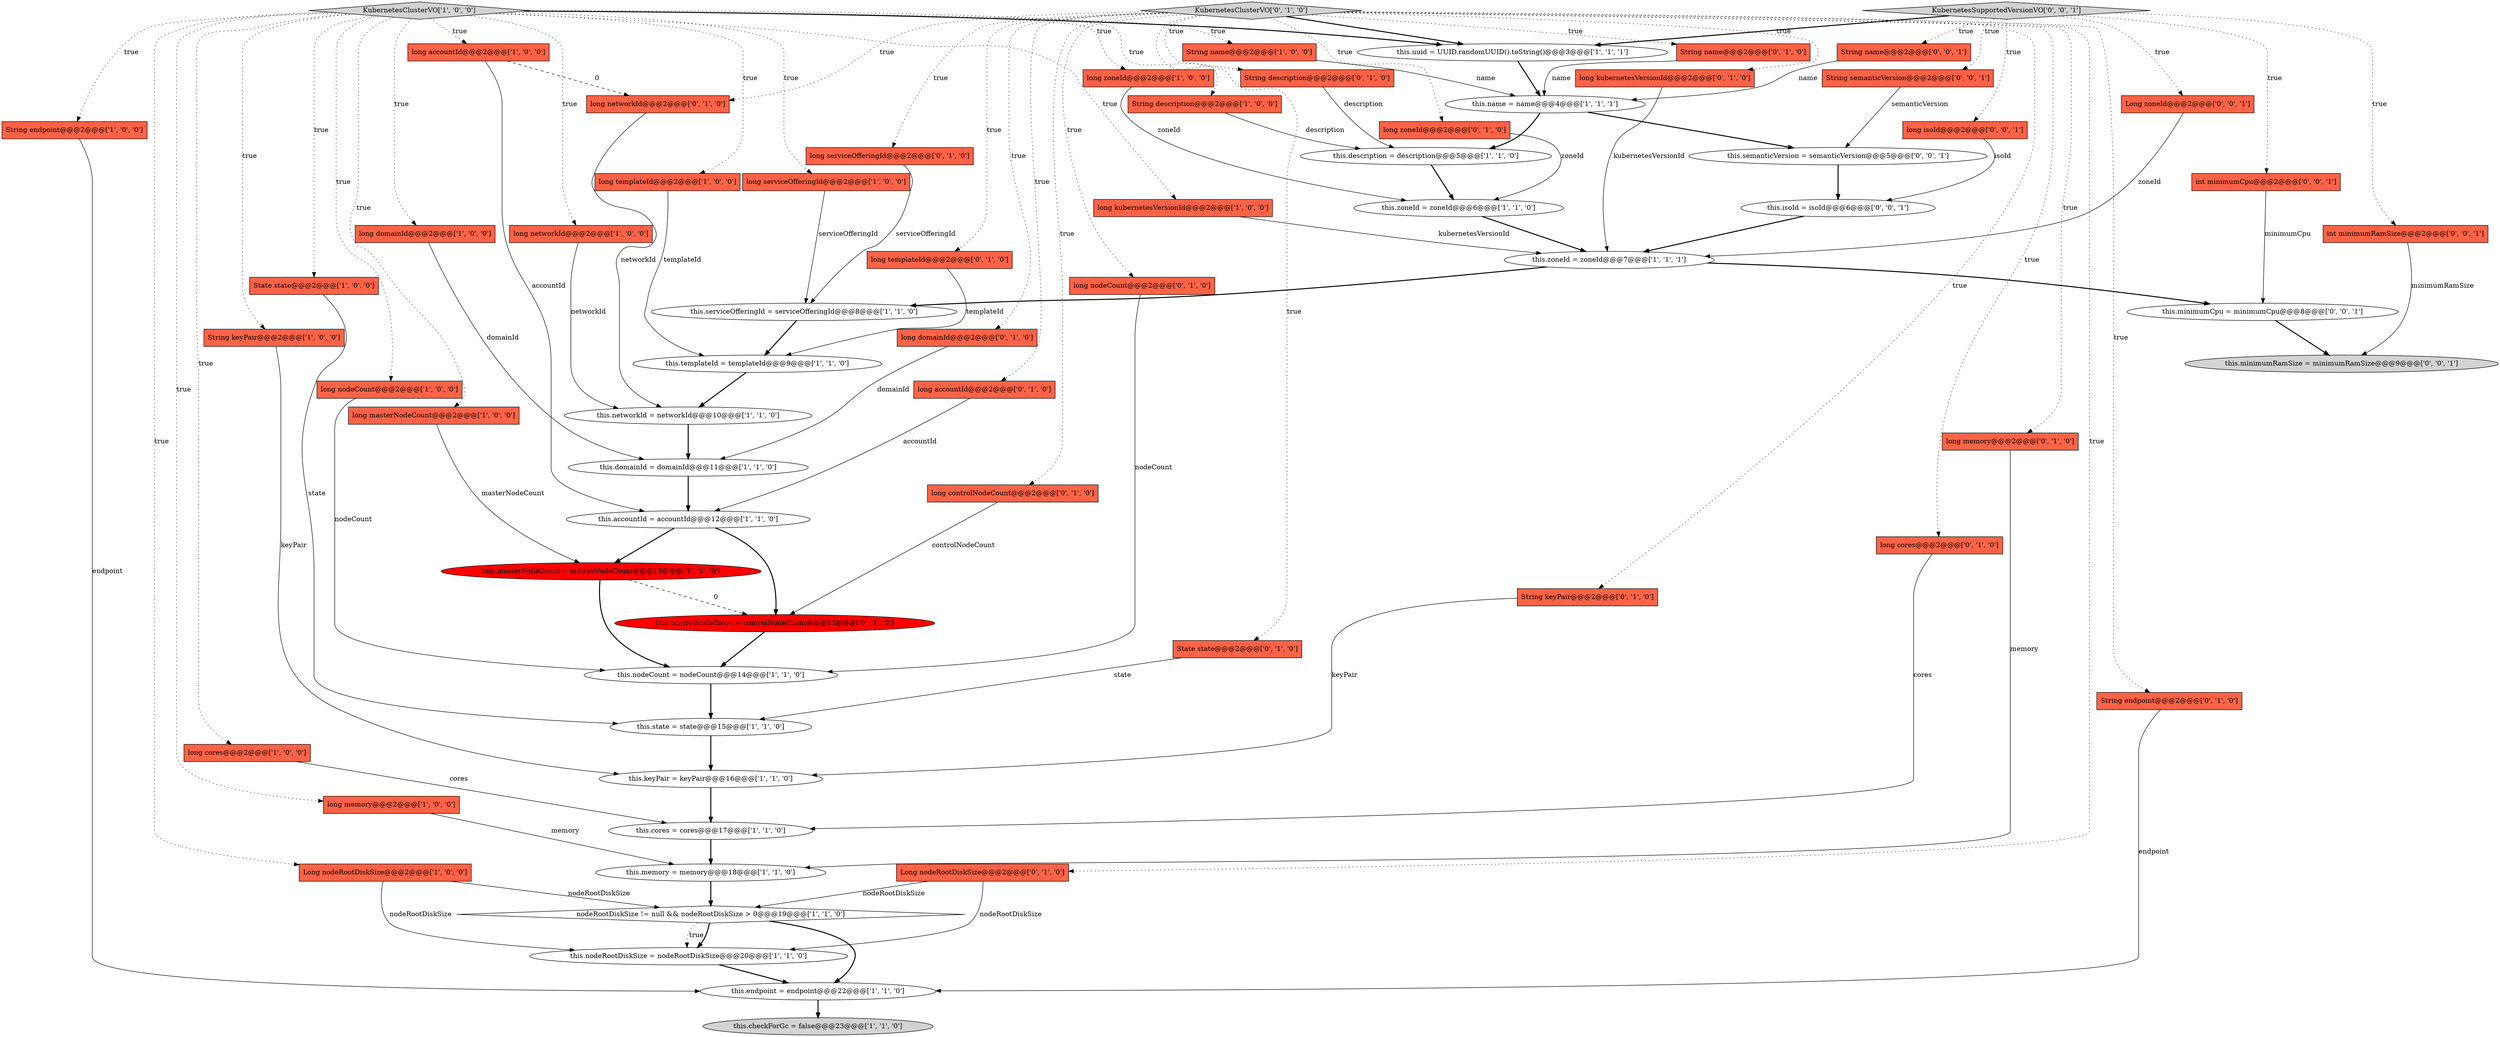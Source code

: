 digraph {
38 [style = filled, label = "String description@@@2@@@['0', '1', '0']", fillcolor = tomato, shape = box image = "AAA0AAABBB2BBB"];
54 [style = filled, label = "Long nodeRootDiskSize@@@2@@@['0', '1', '0']", fillcolor = tomato, shape = box image = "AAA0AAABBB2BBB"];
1 [style = filled, label = "long templateId@@@2@@@['1', '0', '0']", fillcolor = tomato, shape = box image = "AAA0AAABBB1BBB"];
48 [style = filled, label = "long accountId@@@2@@@['0', '1', '0']", fillcolor = tomato, shape = box image = "AAA0AAABBB2BBB"];
64 [style = filled, label = "String semanticVersion@@@2@@@['0', '0', '1']", fillcolor = tomato, shape = box image = "AAA0AAABBB3BBB"];
15 [style = filled, label = "long networkId@@@2@@@['1', '0', '0']", fillcolor = tomato, shape = box image = "AAA0AAABBB1BBB"];
51 [style = filled, label = "long memory@@@2@@@['0', '1', '0']", fillcolor = tomato, shape = box image = "AAA0AAABBB2BBB"];
24 [style = filled, label = "this.domainId = domainId@@@11@@@['1', '1', '0']", fillcolor = white, shape = ellipse image = "AAA0AAABBB1BBB"];
2 [style = filled, label = "String endpoint@@@2@@@['1', '0', '0']", fillcolor = tomato, shape = box image = "AAA0AAABBB1BBB"];
40 [style = filled, label = "long controlNodeCount@@@2@@@['0', '1', '0']", fillcolor = tomato, shape = box image = "AAA0AAABBB2BBB"];
46 [style = filled, label = "long kubernetesVersionId@@@2@@@['0', '1', '0']", fillcolor = tomato, shape = box image = "AAA0AAABBB2BBB"];
20 [style = filled, label = "State state@@@2@@@['1', '0', '0']", fillcolor = tomato, shape = box image = "AAA0AAABBB1BBB"];
35 [style = filled, label = "String keyPair@@@2@@@['1', '0', '0']", fillcolor = tomato, shape = box image = "AAA0AAABBB1BBB"];
36 [style = filled, label = "this.serviceOfferingId = serviceOfferingId@@@8@@@['1', '1', '0']", fillcolor = white, shape = ellipse image = "AAA0AAABBB1BBB"];
18 [style = filled, label = "this.checkForGc = false@@@23@@@['1', '1', '0']", fillcolor = lightgray, shape = ellipse image = "AAA0AAABBB1BBB"];
8 [style = filled, label = "this.zoneId = zoneId@@@7@@@['1', '1', '1']", fillcolor = white, shape = ellipse image = "AAA0AAABBB1BBB"];
37 [style = filled, label = "long accountId@@@2@@@['1', '0', '0']", fillcolor = tomato, shape = box image = "AAA1AAABBB1BBB"];
26 [style = filled, label = "this.masterNodeCount = masterNodeCount@@@13@@@['1', '0', '0']", fillcolor = red, shape = ellipse image = "AAA1AAABBB1BBB"];
47 [style = filled, label = "long cores@@@2@@@['0', '1', '0']", fillcolor = tomato, shape = box image = "AAA0AAABBB2BBB"];
0 [style = filled, label = "this.name = name@@@4@@@['1', '1', '1']", fillcolor = white, shape = ellipse image = "AAA0AAABBB1BBB"];
28 [style = filled, label = "this.state = state@@@15@@@['1', '1', '0']", fillcolor = white, shape = ellipse image = "AAA0AAABBB1BBB"];
33 [style = filled, label = "this.cores = cores@@@17@@@['1', '1', '0']", fillcolor = white, shape = ellipse image = "AAA0AAABBB1BBB"];
19 [style = filled, label = "this.templateId = templateId@@@9@@@['1', '1', '0']", fillcolor = white, shape = ellipse image = "AAA0AAABBB1BBB"];
45 [style = filled, label = "String keyPair@@@2@@@['0', '1', '0']", fillcolor = tomato, shape = box image = "AAA0AAABBB2BBB"];
67 [style = filled, label = "KubernetesSupportedVersionVO['0', '0', '1']", fillcolor = lightgray, shape = diamond image = "AAA0AAABBB3BBB"];
10 [style = filled, label = "this.description = description@@@5@@@['1', '1', '0']", fillcolor = white, shape = ellipse image = "AAA0AAABBB1BBB"];
13 [style = filled, label = "this.nodeRootDiskSize = nodeRootDiskSize@@@20@@@['1', '1', '0']", fillcolor = white, shape = ellipse image = "AAA0AAABBB1BBB"];
9 [style = filled, label = "long nodeCount@@@2@@@['1', '0', '0']", fillcolor = tomato, shape = box image = "AAA0AAABBB1BBB"];
29 [style = filled, label = "this.endpoint = endpoint@@@22@@@['1', '1', '0']", fillcolor = white, shape = ellipse image = "AAA0AAABBB1BBB"];
4 [style = filled, label = "KubernetesClusterVO['1', '0', '0']", fillcolor = lightgray, shape = diamond image = "AAA0AAABBB1BBB"];
3 [style = filled, label = "this.uuid = UUID.randomUUID().toString()@@@3@@@['1', '1', '1']", fillcolor = white, shape = ellipse image = "AAA0AAABBB1BBB"];
11 [style = filled, label = "String name@@@2@@@['1', '0', '0']", fillcolor = tomato, shape = box image = "AAA0AAABBB1BBB"];
22 [style = filled, label = "this.memory = memory@@@18@@@['1', '1', '0']", fillcolor = white, shape = ellipse image = "AAA0AAABBB1BBB"];
41 [style = filled, label = "String name@@@2@@@['0', '1', '0']", fillcolor = tomato, shape = box image = "AAA0AAABBB2BBB"];
49 [style = filled, label = "State state@@@2@@@['0', '1', '0']", fillcolor = tomato, shape = box image = "AAA0AAABBB2BBB"];
57 [style = filled, label = "this.minimumCpu = minimumCpu@@@8@@@['0', '0', '1']", fillcolor = white, shape = ellipse image = "AAA0AAABBB3BBB"];
61 [style = filled, label = "this.minimumRamSize = minimumRamSize@@@9@@@['0', '0', '1']", fillcolor = lightgray, shape = ellipse image = "AAA0AAABBB3BBB"];
66 [style = filled, label = "int minimumCpu@@@2@@@['0', '0', '1']", fillcolor = tomato, shape = box image = "AAA0AAABBB3BBB"];
39 [style = filled, label = "this.controlNodeCount = controlNodeCount@@@13@@@['0', '1', '0']", fillcolor = red, shape = ellipse image = "AAA1AAABBB2BBB"];
55 [style = filled, label = "long networkId@@@2@@@['0', '1', '0']", fillcolor = tomato, shape = box image = "AAA1AAABBB2BBB"];
43 [style = filled, label = "long templateId@@@2@@@['0', '1', '0']", fillcolor = tomato, shape = box image = "AAA0AAABBB2BBB"];
52 [style = filled, label = "String endpoint@@@2@@@['0', '1', '0']", fillcolor = tomato, shape = box image = "AAA0AAABBB2BBB"];
6 [style = filled, label = "this.networkId = networkId@@@10@@@['1', '1', '0']", fillcolor = white, shape = ellipse image = "AAA0AAABBB1BBB"];
7 [style = filled, label = "this.accountId = accountId@@@12@@@['1', '1', '0']", fillcolor = white, shape = ellipse image = "AAA0AAABBB1BBB"];
27 [style = filled, label = "this.nodeCount = nodeCount@@@14@@@['1', '1', '0']", fillcolor = white, shape = ellipse image = "AAA0AAABBB1BBB"];
30 [style = filled, label = "this.keyPair = keyPair@@@16@@@['1', '1', '0']", fillcolor = white, shape = ellipse image = "AAA0AAABBB1BBB"];
34 [style = filled, label = "long masterNodeCount@@@2@@@['1', '0', '0']", fillcolor = tomato, shape = box image = "AAA0AAABBB1BBB"];
5 [style = filled, label = "long serviceOfferingId@@@2@@@['1', '0', '0']", fillcolor = tomato, shape = box image = "AAA0AAABBB1BBB"];
17 [style = filled, label = "long zoneId@@@2@@@['1', '0', '0']", fillcolor = tomato, shape = box image = "AAA0AAABBB1BBB"];
14 [style = filled, label = "String description@@@2@@@['1', '0', '0']", fillcolor = tomato, shape = box image = "AAA0AAABBB1BBB"];
50 [style = filled, label = "long nodeCount@@@2@@@['0', '1', '0']", fillcolor = tomato, shape = box image = "AAA0AAABBB2BBB"];
42 [style = filled, label = "long domainId@@@2@@@['0', '1', '0']", fillcolor = tomato, shape = box image = "AAA0AAABBB2BBB"];
60 [style = filled, label = "this.semanticVersion = semanticVersion@@@5@@@['0', '0', '1']", fillcolor = white, shape = ellipse image = "AAA0AAABBB3BBB"];
65 [style = filled, label = "Long zoneId@@@2@@@['0', '0', '1']", fillcolor = tomato, shape = box image = "AAA0AAABBB3BBB"];
58 [style = filled, label = "long isoId@@@2@@@['0', '0', '1']", fillcolor = tomato, shape = box image = "AAA0AAABBB3BBB"];
25 [style = filled, label = "nodeRootDiskSize != null && nodeRootDiskSize > 0@@@19@@@['1', '1', '0']", fillcolor = white, shape = diamond image = "AAA0AAABBB1BBB"];
59 [style = filled, label = "this.isoId = isoId@@@6@@@['0', '0', '1']", fillcolor = white, shape = ellipse image = "AAA0AAABBB3BBB"];
23 [style = filled, label = "long cores@@@2@@@['1', '0', '0']", fillcolor = tomato, shape = box image = "AAA0AAABBB1BBB"];
56 [style = filled, label = "KubernetesClusterVO['0', '1', '0']", fillcolor = lightgray, shape = diamond image = "AAA0AAABBB2BBB"];
62 [style = filled, label = "String name@@@2@@@['0', '0', '1']", fillcolor = tomato, shape = box image = "AAA0AAABBB3BBB"];
63 [style = filled, label = "int minimumRamSize@@@2@@@['0', '0', '1']", fillcolor = tomato, shape = box image = "AAA0AAABBB3BBB"];
21 [style = filled, label = "this.zoneId = zoneId@@@6@@@['1', '1', '0']", fillcolor = white, shape = ellipse image = "AAA0AAABBB1BBB"];
31 [style = filled, label = "Long nodeRootDiskSize@@@2@@@['1', '0', '0']", fillcolor = tomato, shape = box image = "AAA0AAABBB1BBB"];
44 [style = filled, label = "long zoneId@@@2@@@['0', '1', '0']", fillcolor = tomato, shape = box image = "AAA0AAABBB2BBB"];
32 [style = filled, label = "long kubernetesVersionId@@@2@@@['1', '0', '0']", fillcolor = tomato, shape = box image = "AAA0AAABBB1BBB"];
53 [style = filled, label = "long serviceOfferingId@@@2@@@['0', '1', '0']", fillcolor = tomato, shape = box image = "AAA0AAABBB2BBB"];
16 [style = filled, label = "long domainId@@@2@@@['1', '0', '0']", fillcolor = tomato, shape = box image = "AAA0AAABBB1BBB"];
12 [style = filled, label = "long memory@@@2@@@['1', '0', '0']", fillcolor = tomato, shape = box image = "AAA0AAABBB1BBB"];
11->0 [style = solid, label="name"];
56->42 [style = dotted, label="true"];
4->1 [style = dotted, label="true"];
55->6 [style = solid, label="networkId"];
56->3 [style = bold, label=""];
27->28 [style = bold, label=""];
21->8 [style = bold, label=""];
34->26 [style = solid, label="masterNodeCount"];
56->43 [style = dotted, label="true"];
52->29 [style = solid, label="endpoint"];
25->29 [style = bold, label=""];
29->18 [style = bold, label=""];
7->26 [style = bold, label=""];
43->19 [style = solid, label="templateId"];
54->25 [style = solid, label="nodeRootDiskSize"];
9->27 [style = solid, label="nodeCount"];
8->36 [style = bold, label=""];
40->39 [style = solid, label="controlNodeCount"];
48->7 [style = solid, label="accountId"];
65->8 [style = solid, label="zoneId"];
56->54 [style = dotted, label="true"];
67->58 [style = dotted, label="true"];
56->48 [style = dotted, label="true"];
67->3 [style = bold, label=""];
4->17 [style = dotted, label="true"];
8->57 [style = bold, label=""];
22->25 [style = bold, label=""];
4->3 [style = bold, label=""];
15->6 [style = solid, label="networkId"];
57->61 [style = bold, label=""];
28->30 [style = bold, label=""];
4->23 [style = dotted, label="true"];
4->35 [style = dotted, label="true"];
46->8 [style = solid, label="kubernetesVersionId"];
44->21 [style = solid, label="zoneId"];
10->21 [style = bold, label=""];
56->38 [style = dotted, label="true"];
19->6 [style = bold, label=""];
56->47 [style = dotted, label="true"];
64->60 [style = solid, label="semanticVersion"];
3->0 [style = bold, label=""];
23->33 [style = solid, label="cores"];
26->27 [style = bold, label=""];
5->36 [style = solid, label="serviceOfferingId"];
56->52 [style = dotted, label="true"];
62->0 [style = solid, label="name"];
37->55 [style = dashed, label="0"];
4->32 [style = dotted, label="true"];
24->7 [style = bold, label=""];
63->61 [style = solid, label="minimumRamSize"];
4->2 [style = dotted, label="true"];
26->39 [style = dashed, label="0"];
56->55 [style = dotted, label="true"];
67->65 [style = dotted, label="true"];
4->5 [style = dotted, label="true"];
38->10 [style = solid, label="description"];
56->50 [style = dotted, label="true"];
30->33 [style = bold, label=""];
31->13 [style = solid, label="nodeRootDiskSize"];
4->11 [style = dotted, label="true"];
6->24 [style = bold, label=""];
4->15 [style = dotted, label="true"];
32->8 [style = solid, label="kubernetesVersionId"];
25->13 [style = dotted, label="true"];
59->8 [style = bold, label=""];
67->66 [style = dotted, label="true"];
49->28 [style = solid, label="state"];
4->37 [style = dotted, label="true"];
1->19 [style = solid, label="templateId"];
4->31 [style = dotted, label="true"];
50->27 [style = solid, label="nodeCount"];
7->39 [style = bold, label=""];
47->33 [style = solid, label="cores"];
53->36 [style = solid, label="serviceOfferingId"];
41->0 [style = solid, label="name"];
56->44 [style = dotted, label="true"];
66->57 [style = solid, label="minimumCpu"];
17->21 [style = solid, label="zoneId"];
56->40 [style = dotted, label="true"];
51->22 [style = solid, label="memory"];
4->12 [style = dotted, label="true"];
56->45 [style = dotted, label="true"];
33->22 [style = bold, label=""];
36->19 [style = bold, label=""];
67->63 [style = dotted, label="true"];
14->10 [style = solid, label="description"];
45->30 [style = solid, label="keyPair"];
25->13 [style = bold, label=""];
67->64 [style = dotted, label="true"];
35->30 [style = solid, label="keyPair"];
4->20 [style = dotted, label="true"];
20->28 [style = solid, label="state"];
31->25 [style = solid, label="nodeRootDiskSize"];
39->27 [style = bold, label=""];
60->59 [style = bold, label=""];
58->59 [style = solid, label="isoId"];
4->14 [style = dotted, label="true"];
54->13 [style = solid, label="nodeRootDiskSize"];
12->22 [style = solid, label="memory"];
13->29 [style = bold, label=""];
0->10 [style = bold, label=""];
56->51 [style = dotted, label="true"];
0->60 [style = bold, label=""];
16->24 [style = solid, label="domainId"];
56->41 [style = dotted, label="true"];
56->53 [style = dotted, label="true"];
2->29 [style = solid, label="endpoint"];
56->46 [style = dotted, label="true"];
4->34 [style = dotted, label="true"];
37->7 [style = solid, label="accountId"];
4->16 [style = dotted, label="true"];
56->49 [style = dotted, label="true"];
4->9 [style = dotted, label="true"];
42->24 [style = solid, label="domainId"];
67->62 [style = dotted, label="true"];
}
